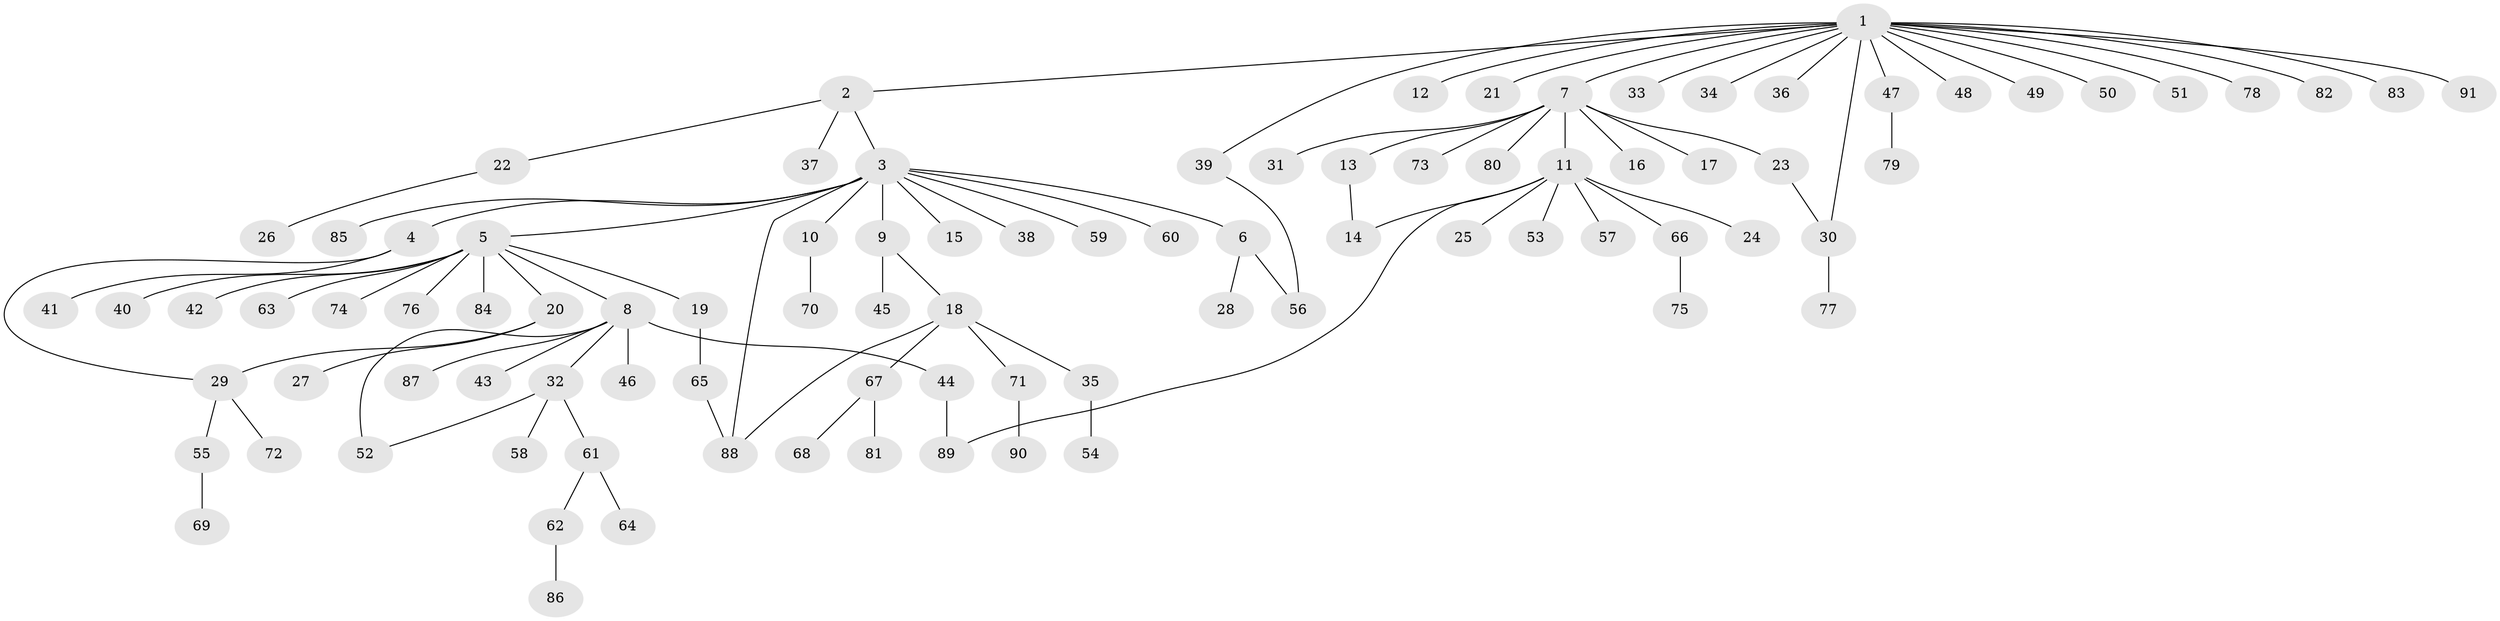 // Generated by graph-tools (version 1.1) at 2025/14/03/09/25 04:14:36]
// undirected, 91 vertices, 98 edges
graph export_dot {
graph [start="1"]
  node [color=gray90,style=filled];
  1;
  2;
  3;
  4;
  5;
  6;
  7;
  8;
  9;
  10;
  11;
  12;
  13;
  14;
  15;
  16;
  17;
  18;
  19;
  20;
  21;
  22;
  23;
  24;
  25;
  26;
  27;
  28;
  29;
  30;
  31;
  32;
  33;
  34;
  35;
  36;
  37;
  38;
  39;
  40;
  41;
  42;
  43;
  44;
  45;
  46;
  47;
  48;
  49;
  50;
  51;
  52;
  53;
  54;
  55;
  56;
  57;
  58;
  59;
  60;
  61;
  62;
  63;
  64;
  65;
  66;
  67;
  68;
  69;
  70;
  71;
  72;
  73;
  74;
  75;
  76;
  77;
  78;
  79;
  80;
  81;
  82;
  83;
  84;
  85;
  86;
  87;
  88;
  89;
  90;
  91;
  1 -- 2;
  1 -- 7;
  1 -- 12;
  1 -- 21;
  1 -- 30;
  1 -- 33;
  1 -- 34;
  1 -- 36;
  1 -- 39;
  1 -- 47;
  1 -- 48;
  1 -- 49;
  1 -- 50;
  1 -- 51;
  1 -- 78;
  1 -- 82;
  1 -- 83;
  1 -- 91;
  2 -- 3;
  2 -- 22;
  2 -- 37;
  3 -- 4;
  3 -- 5;
  3 -- 6;
  3 -- 9;
  3 -- 10;
  3 -- 15;
  3 -- 38;
  3 -- 59;
  3 -- 60;
  3 -- 85;
  3 -- 88;
  4 -- 29;
  4 -- 41;
  5 -- 8;
  5 -- 19;
  5 -- 20;
  5 -- 40;
  5 -- 42;
  5 -- 63;
  5 -- 74;
  5 -- 76;
  5 -- 84;
  6 -- 28;
  6 -- 56;
  7 -- 11;
  7 -- 13;
  7 -- 16;
  7 -- 17;
  7 -- 23;
  7 -- 31;
  7 -- 73;
  7 -- 80;
  8 -- 32;
  8 -- 43;
  8 -- 44;
  8 -- 46;
  8 -- 52;
  8 -- 87;
  9 -- 18;
  9 -- 45;
  10 -- 70;
  11 -- 14;
  11 -- 24;
  11 -- 25;
  11 -- 53;
  11 -- 57;
  11 -- 66;
  11 -- 89;
  13 -- 14;
  18 -- 35;
  18 -- 67;
  18 -- 71;
  18 -- 88;
  19 -- 65;
  20 -- 27;
  20 -- 29;
  22 -- 26;
  23 -- 30;
  29 -- 55;
  29 -- 72;
  30 -- 77;
  32 -- 52;
  32 -- 58;
  32 -- 61;
  35 -- 54;
  39 -- 56;
  44 -- 89;
  47 -- 79;
  55 -- 69;
  61 -- 62;
  61 -- 64;
  62 -- 86;
  65 -- 88;
  66 -- 75;
  67 -- 68;
  67 -- 81;
  71 -- 90;
}
